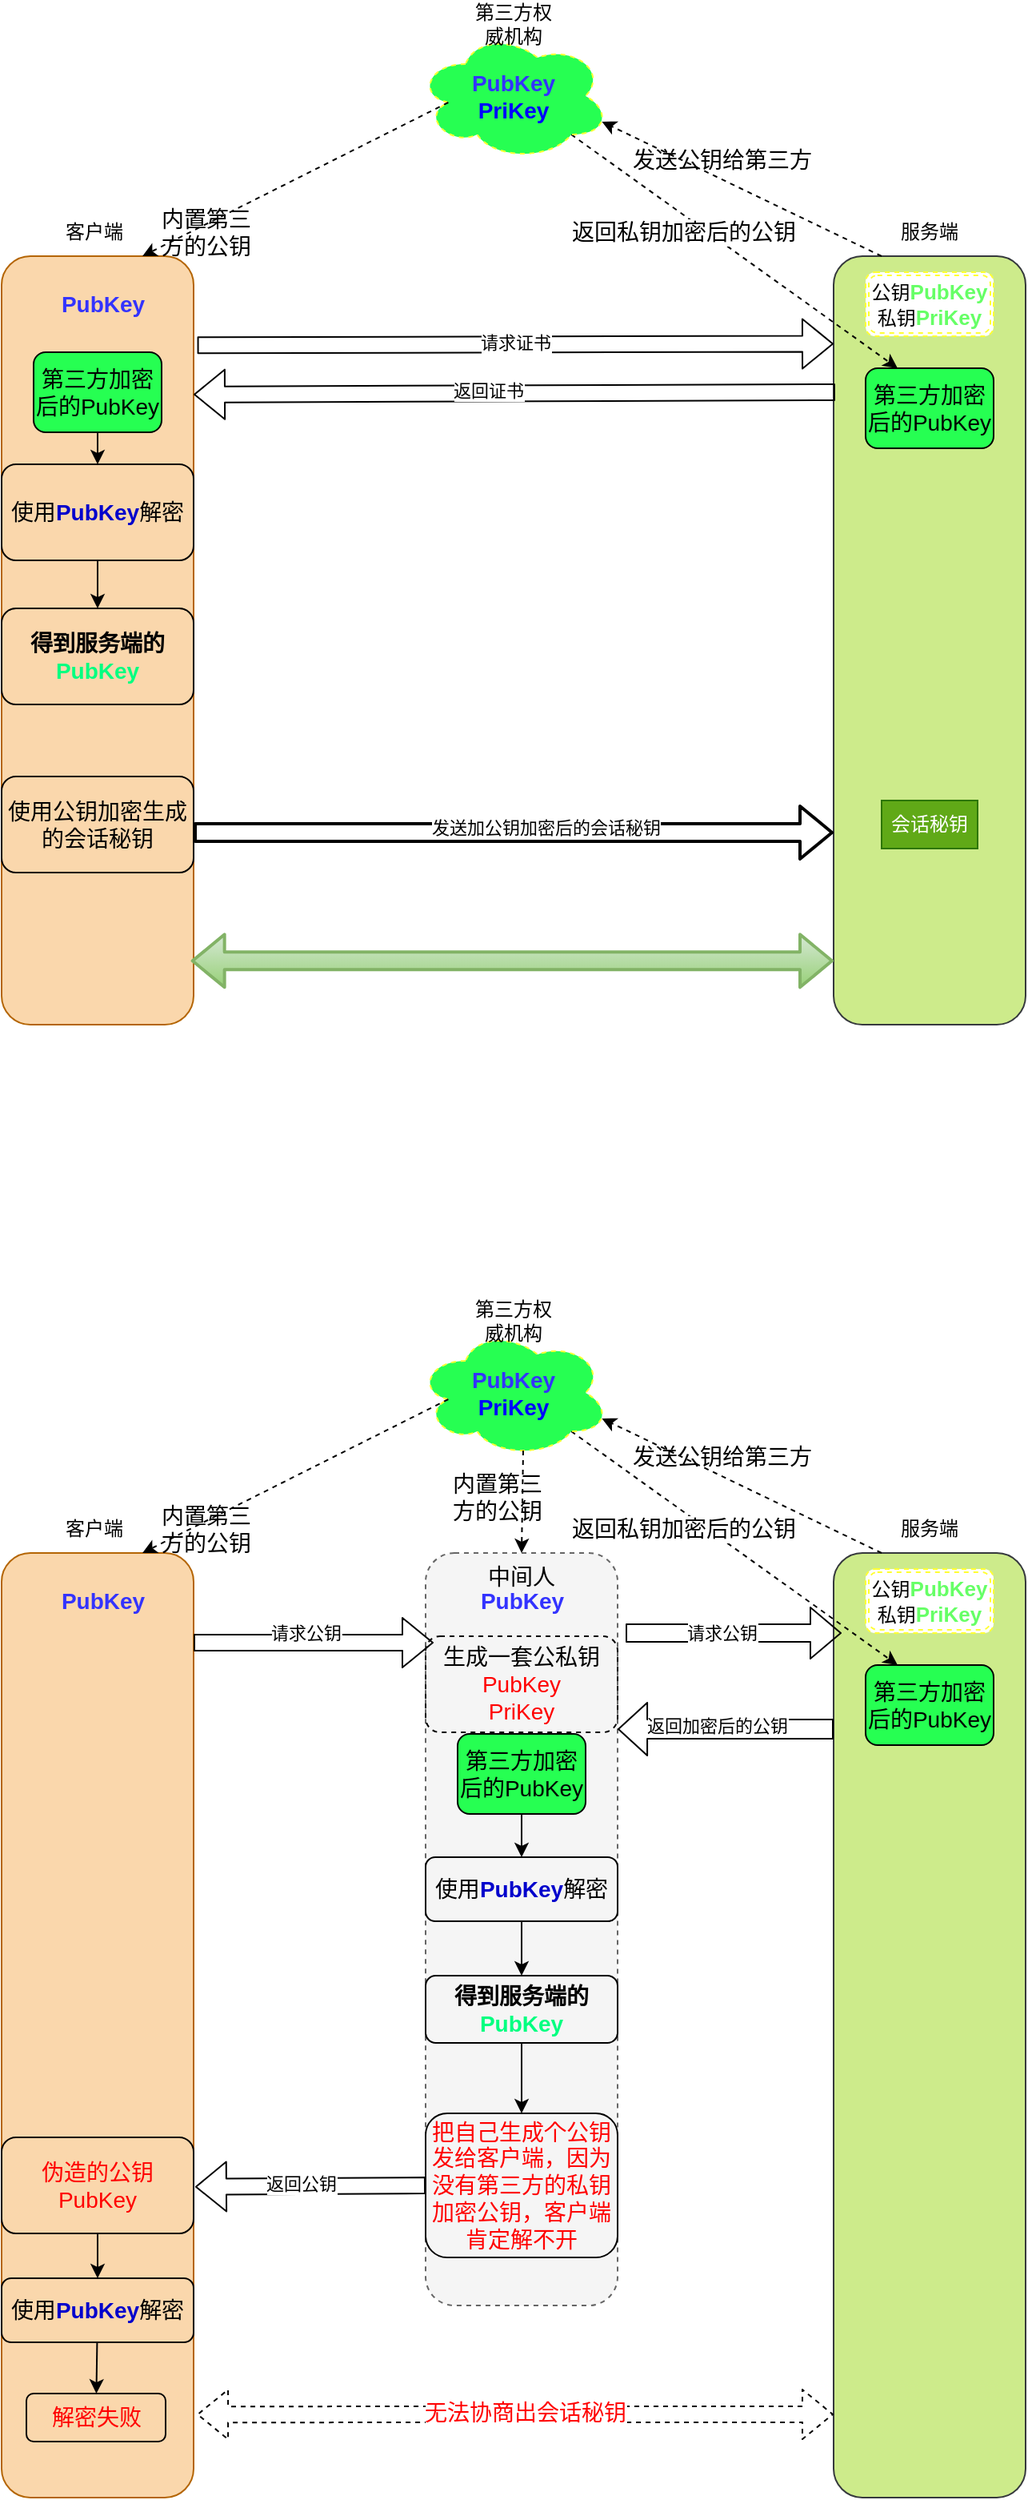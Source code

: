 <mxfile>
    <diagram id="f0R_gTmEbICUevjb02AO" name="借助第三方对公钥做非对称加密">
        <mxGraphModel dx="780" dy="599" grid="1" gridSize="10" guides="1" tooltips="1" connect="1" arrows="1" fold="1" page="1" pageScale="1" pageWidth="827" pageHeight="1169" math="0" shadow="0">
            <root>
                <mxCell id="kDPMOWYQrUD8QyIsPTHs-0"/>
                <mxCell id="kDPMOWYQrUD8QyIsPTHs-1" parent="kDPMOWYQrUD8QyIsPTHs-0"/>
                <mxCell id="MqwLXj8ViMFqXoTFp2Kj-30" value="" style="rounded=1;whiteSpace=wrap;html=1;fontSize=14;fontColor=#333333;fillColor=#f5f5f5;dashed=1;strokeColor=#666666;" parent="kDPMOWYQrUD8QyIsPTHs-1" vertex="1">
                    <mxGeometry x="345" y="970" width="120" height="470" as="geometry"/>
                </mxCell>
                <mxCell id="IW7lV43JxNSfuVdtLS3V-0" value="" style="rounded=1;whiteSpace=wrap;html=1;fillColor=#fad7ac;strokeColor=#b46504;" parent="kDPMOWYQrUD8QyIsPTHs-1" vertex="1">
                    <mxGeometry x="80" y="160" width="120" height="480" as="geometry"/>
                </mxCell>
                <mxCell id="IW7lV43JxNSfuVdtLS3V-1" value="" style="rounded=1;whiteSpace=wrap;html=1;fillColor=#cdeb8b;strokeColor=#36393d;" parent="kDPMOWYQrUD8QyIsPTHs-1" vertex="1">
                    <mxGeometry x="600" y="160" width="120" height="480" as="geometry"/>
                </mxCell>
                <mxCell id="IW7lV43JxNSfuVdtLS3V-3" value="" style="shape=flexArrow;endArrow=classic;html=1;exitX=1.019;exitY=0.116;exitDx=0;exitDy=0;exitPerimeter=0;entryX=0;entryY=0.114;entryDx=0;entryDy=0;entryPerimeter=0;" parent="kDPMOWYQrUD8QyIsPTHs-1" source="IW7lV43JxNSfuVdtLS3V-0" target="IW7lV43JxNSfuVdtLS3V-1" edge="1">
                    <mxGeometry width="50" height="50" relative="1" as="geometry">
                        <mxPoint x="230" y="260" as="sourcePoint"/>
                        <mxPoint x="280" y="210" as="targetPoint"/>
                    </mxGeometry>
                </mxCell>
                <mxCell id="IW7lV43JxNSfuVdtLS3V-4" value="请求证书" style="edgeLabel;html=1;align=center;verticalAlign=middle;resizable=0;points=[];" parent="IW7lV43JxNSfuVdtLS3V-3" vertex="1" connectable="0">
                    <mxGeometry x="0.212" y="1" relative="1" as="geometry">
                        <mxPoint x="-43" as="offset"/>
                    </mxGeometry>
                </mxCell>
                <mxCell id="IW7lV43JxNSfuVdtLS3V-5" value="" style="shape=flexArrow;endArrow=classic;html=1;exitX=0.008;exitY=0.177;exitDx=0;exitDy=0;entryX=1;entryY=0.18;entryDx=0;entryDy=0;exitPerimeter=0;entryPerimeter=0;" parent="kDPMOWYQrUD8QyIsPTHs-1" source="IW7lV43JxNSfuVdtLS3V-1" target="IW7lV43JxNSfuVdtLS3V-0" edge="1">
                    <mxGeometry width="50" height="50" relative="1" as="geometry">
                        <mxPoint x="480" y="350" as="sourcePoint"/>
                        <mxPoint x="530" y="300" as="targetPoint"/>
                    </mxGeometry>
                </mxCell>
                <mxCell id="IW7lV43JxNSfuVdtLS3V-6" value="返回证书" style="edgeLabel;html=1;align=center;verticalAlign=middle;resizable=0;points=[];" parent="IW7lV43JxNSfuVdtLS3V-5" vertex="1" connectable="0">
                    <mxGeometry x="0.083" y="-2" relative="1" as="geometry">
                        <mxPoint as="offset"/>
                    </mxGeometry>
                </mxCell>
                <mxCell id="IW7lV43JxNSfuVdtLS3V-14" value="会话秘钥" style="rounded=0;whiteSpace=wrap;html=1;fillColor=#60a917;fontColor=#ffffff;strokeColor=#2D7600;" parent="kDPMOWYQrUD8QyIsPTHs-1" vertex="1">
                    <mxGeometry x="630" y="500" width="60" height="30" as="geometry"/>
                </mxCell>
                <mxCell id="IW7lV43JxNSfuVdtLS3V-15" value="" style="shape=flexArrow;endArrow=classic;html=1;strokeWidth=2;exitX=1;exitY=0.75;exitDx=0;exitDy=0;entryX=0;entryY=0.75;entryDx=0;entryDy=0;" parent="kDPMOWYQrUD8QyIsPTHs-1" source="IW7lV43JxNSfuVdtLS3V-0" target="IW7lV43JxNSfuVdtLS3V-1" edge="1">
                    <mxGeometry width="50" height="50" relative="1" as="geometry">
                        <mxPoint x="240" y="540" as="sourcePoint"/>
                        <mxPoint x="290" y="490" as="targetPoint"/>
                    </mxGeometry>
                </mxCell>
                <mxCell id="IW7lV43JxNSfuVdtLS3V-16" value="发送加公钥加密后的会话秘钥" style="edgeLabel;html=1;align=center;verticalAlign=middle;resizable=0;points=[];" parent="IW7lV43JxNSfuVdtLS3V-15" vertex="1" connectable="0">
                    <mxGeometry x="0.097" y="3" relative="1" as="geometry">
                        <mxPoint as="offset"/>
                    </mxGeometry>
                </mxCell>
                <mxCell id="IW7lV43JxNSfuVdtLS3V-17" value="" style="shape=flexArrow;endArrow=classic;startArrow=classic;html=1;strokeWidth=2;entryX=0;entryY=0.917;entryDx=0;entryDy=0;entryPerimeter=0;exitX=0.986;exitY=0.917;exitDx=0;exitDy=0;exitPerimeter=0;fillColor=#d5e8d4;gradientColor=#97d077;strokeColor=#82b366;" parent="kDPMOWYQrUD8QyIsPTHs-1" source="IW7lV43JxNSfuVdtLS3V-0" target="IW7lV43JxNSfuVdtLS3V-1" edge="1">
                    <mxGeometry width="100" height="100" relative="1" as="geometry">
                        <mxPoint x="350" y="690" as="sourcePoint"/>
                        <mxPoint x="450" y="590" as="targetPoint"/>
                    </mxGeometry>
                </mxCell>
                <mxCell id="IW7lV43JxNSfuVdtLS3V-18" value="公钥&lt;font size=&quot;1&quot; color=&quot;#66ff66&quot;&gt;&lt;b style=&quot;font-size: 13px&quot;&gt;PubKey&lt;/b&gt;&lt;/font&gt;&lt;br&gt;私钥&lt;font style=&quot;font-size: 13px&quot; color=&quot;#66ff66&quot;&gt;&lt;b&gt;PriKey&lt;/b&gt;&lt;/font&gt;" style="shape=ext;double=1;rounded=1;whiteSpace=wrap;html=1;dashed=1;strokeColor=#FFFF33;" parent="kDPMOWYQrUD8QyIsPTHs-1" vertex="1">
                    <mxGeometry x="620" y="170" width="80" height="40" as="geometry"/>
                </mxCell>
                <mxCell id="QmeGcUXVcKmXf-QaNLtk-8" style="edgeStyle=none;html=1;exitX=0.8;exitY=0.8;exitDx=0;exitDy=0;exitPerimeter=0;entryX=0.25;entryY=0;entryDx=0;entryDy=0;dashed=1;fontSize=14;fontColor=#3333FF;" parent="kDPMOWYQrUD8QyIsPTHs-1" source="IW7lV43JxNSfuVdtLS3V-19" target="QmeGcUXVcKmXf-QaNLtk-10" edge="1">
                    <mxGeometry relative="1" as="geometry"/>
                </mxCell>
                <mxCell id="QmeGcUXVcKmXf-QaNLtk-9" value="返回私钥加密后的公钥" style="edgeLabel;html=1;align=center;verticalAlign=middle;resizable=0;points=[];fontSize=14;fontColor=#000000;" parent="QmeGcUXVcKmXf-QaNLtk-8" vertex="1" connectable="0">
                    <mxGeometry x="0.089" y="-2" relative="1" as="geometry">
                        <mxPoint x="-40" y="-20" as="offset"/>
                    </mxGeometry>
                </mxCell>
                <mxCell id="IW7lV43JxNSfuVdtLS3V-19" value="&lt;b style=&quot;font-size: 14px&quot;&gt;&lt;font color=&quot;#3333ff&quot; style=&quot;font-size: 14px&quot;&gt;PubKey&lt;/font&gt;&lt;br&gt;&lt;font style=&quot;font-size: 14px&quot; color=&quot;#0000ff&quot;&gt;PriKey&lt;/font&gt;&lt;/b&gt;" style="ellipse;shape=cloud;whiteSpace=wrap;html=1;dashed=1;strokeColor=#FFFF33;fillColor=#26FF52;" parent="kDPMOWYQrUD8QyIsPTHs-1" vertex="1">
                    <mxGeometry x="340" y="20" width="120" height="80" as="geometry"/>
                </mxCell>
                <mxCell id="IW7lV43JxNSfuVdtLS3V-21" value="第三方权威机构" style="text;html=1;strokeColor=none;fillColor=none;align=center;verticalAlign=middle;whiteSpace=wrap;rounded=0;dashed=1;" parent="kDPMOWYQrUD8QyIsPTHs-1" vertex="1">
                    <mxGeometry x="370" width="60" height="30" as="geometry"/>
                </mxCell>
                <mxCell id="IW7lV43JxNSfuVdtLS3V-22" value="客户端" style="text;html=1;strokeColor=none;fillColor=none;align=center;verticalAlign=middle;whiteSpace=wrap;rounded=0;dashed=1;" parent="kDPMOWYQrUD8QyIsPTHs-1" vertex="1">
                    <mxGeometry x="108" y="130" width="60" height="30" as="geometry"/>
                </mxCell>
                <mxCell id="IW7lV43JxNSfuVdtLS3V-23" value="服务端" style="text;html=1;strokeColor=none;fillColor=none;align=center;verticalAlign=middle;whiteSpace=wrap;rounded=0;dashed=1;" parent="kDPMOWYQrUD8QyIsPTHs-1" vertex="1">
                    <mxGeometry x="630" y="130" width="60" height="30" as="geometry"/>
                </mxCell>
                <mxCell id="QmeGcUXVcKmXf-QaNLtk-0" value="" style="endArrow=classic;html=1;fontSize=14;exitX=0.16;exitY=0.55;exitDx=0;exitDy=0;exitPerimeter=0;entryX=1;entryY=1;entryDx=0;entryDy=0;dashed=1;" parent="kDPMOWYQrUD8QyIsPTHs-1" source="IW7lV43JxNSfuVdtLS3V-19" target="IW7lV43JxNSfuVdtLS3V-22" edge="1">
                    <mxGeometry width="50" height="50" relative="1" as="geometry">
                        <mxPoint x="200" y="100" as="sourcePoint"/>
                        <mxPoint x="250" y="50" as="targetPoint"/>
                    </mxGeometry>
                </mxCell>
                <mxCell id="QmeGcUXVcKmXf-QaNLtk-2" value="内置第三方的公钥" style="text;html=1;strokeColor=none;fillColor=none;align=center;verticalAlign=middle;whiteSpace=wrap;rounded=0;fontSize=14;" parent="kDPMOWYQrUD8QyIsPTHs-1" vertex="1">
                    <mxGeometry x="177.5" y="130" width="60" height="30" as="geometry"/>
                </mxCell>
                <mxCell id="QmeGcUXVcKmXf-QaNLtk-3" value="&lt;b&gt;&lt;font color=&quot;#3333ff&quot;&gt;PubKey&lt;/font&gt;&lt;/b&gt;" style="text;html=1;align=center;verticalAlign=middle;resizable=0;points=[];autosize=1;strokeColor=none;fillColor=none;fontSize=14;" parent="kDPMOWYQrUD8QyIsPTHs-1" vertex="1">
                    <mxGeometry x="107.5" y="180" width="70" height="20" as="geometry"/>
                </mxCell>
                <mxCell id="QmeGcUXVcKmXf-QaNLtk-5" value="" style="endArrow=classic;html=1;dashed=1;fontSize=14;fontColor=#3333FF;entryX=0.96;entryY=0.7;entryDx=0;entryDy=0;entryPerimeter=0;exitX=0;exitY=1;exitDx=0;exitDy=0;" parent="kDPMOWYQrUD8QyIsPTHs-1" source="IW7lV43JxNSfuVdtLS3V-23" target="IW7lV43JxNSfuVdtLS3V-19" edge="1">
                    <mxGeometry width="50" height="50" relative="1" as="geometry">
                        <mxPoint x="450" y="220" as="sourcePoint"/>
                        <mxPoint x="500" y="170" as="targetPoint"/>
                    </mxGeometry>
                </mxCell>
                <mxCell id="QmeGcUXVcKmXf-QaNLtk-6" value="&lt;font color=&quot;#000000&quot;&gt;发送公钥给第三方&lt;/font&gt;" style="text;html=1;align=center;verticalAlign=middle;resizable=0;points=[];autosize=1;strokeColor=none;fillColor=none;fontSize=14;fontColor=#3333FF;" parent="kDPMOWYQrUD8QyIsPTHs-1" vertex="1">
                    <mxGeometry x="465" y="90" width="130" height="20" as="geometry"/>
                </mxCell>
                <mxCell id="QmeGcUXVcKmXf-QaNLtk-10" value="第三方加密后的PubKey" style="rounded=1;whiteSpace=wrap;html=1;fontSize=14;fontColor=#000000;fillColor=#26FF52;" parent="kDPMOWYQrUD8QyIsPTHs-1" vertex="1">
                    <mxGeometry x="620" y="230" width="80" height="50" as="geometry"/>
                </mxCell>
                <mxCell id="QmeGcUXVcKmXf-QaNLtk-12" value="PubKey" style="rounded=1;whiteSpace=wrap;html=1;fontSize=14;fontColor=#000000;fillColor=#26FF52;" parent="kDPMOWYQrUD8QyIsPTHs-1" vertex="1">
                    <mxGeometry x="108" y="230" width="70" height="20" as="geometry"/>
                </mxCell>
                <mxCell id="QmeGcUXVcKmXf-QaNLtk-18" style="edgeStyle=none;html=1;exitX=0.5;exitY=1;exitDx=0;exitDy=0;entryX=0.5;entryY=0;entryDx=0;entryDy=0;fontSize=14;fontColor=#000000;" parent="kDPMOWYQrUD8QyIsPTHs-1" source="QmeGcUXVcKmXf-QaNLtk-13" target="QmeGcUXVcKmXf-QaNLtk-15" edge="1">
                    <mxGeometry relative="1" as="geometry"/>
                </mxCell>
                <mxCell id="QmeGcUXVcKmXf-QaNLtk-13" value="第三方加密后的PubKey" style="rounded=1;whiteSpace=wrap;html=1;fontSize=14;fontColor=#000000;fillColor=#26FF52;" parent="kDPMOWYQrUD8QyIsPTHs-1" vertex="1">
                    <mxGeometry x="100" y="220" width="80" height="50" as="geometry"/>
                </mxCell>
                <mxCell id="QmeGcUXVcKmXf-QaNLtk-20" style="edgeStyle=none;html=1;exitX=0.5;exitY=1;exitDx=0;exitDy=0;entryX=0.5;entryY=0;entryDx=0;entryDy=0;fontSize=14;fontColor=#99FF99;" parent="kDPMOWYQrUD8QyIsPTHs-1" source="QmeGcUXVcKmXf-QaNLtk-15" target="QmeGcUXVcKmXf-QaNLtk-19" edge="1">
                    <mxGeometry relative="1" as="geometry"/>
                </mxCell>
                <mxCell id="QmeGcUXVcKmXf-QaNLtk-15" value="使用&lt;font color=&quot;#0000cc&quot;&gt;&lt;b&gt;PubKey&lt;/b&gt;&lt;/font&gt;解密" style="rounded=1;whiteSpace=wrap;html=1;fontSize=14;fontColor=#000000;fillColor=none;" parent="kDPMOWYQrUD8QyIsPTHs-1" vertex="1">
                    <mxGeometry x="80" y="290" width="120" height="60" as="geometry"/>
                </mxCell>
                <mxCell id="QmeGcUXVcKmXf-QaNLtk-19" value="&lt;b&gt;&lt;font style=&quot;font-size: 14px&quot;&gt;&lt;font color=&quot;#000000&quot;&gt;得到服务端的&lt;/font&gt;&lt;font color=&quot;#00ff80&quot;&gt;PubKey&lt;/font&gt;&lt;/font&gt;&lt;/b&gt;" style="rounded=1;whiteSpace=wrap;html=1;fontSize=13;fontColor=#66FF66;fillColor=none;" parent="kDPMOWYQrUD8QyIsPTHs-1" vertex="1">
                    <mxGeometry x="80" y="380" width="120" height="60" as="geometry"/>
                </mxCell>
                <mxCell id="QmeGcUXVcKmXf-QaNLtk-21" value="&lt;font color=&quot;#000000&quot;&gt;使用公钥加密生成的会话秘钥&lt;/font&gt;" style="rounded=1;whiteSpace=wrap;html=1;fontSize=14;fontColor=#00FF80;fillColor=none;" parent="kDPMOWYQrUD8QyIsPTHs-1" vertex="1">
                    <mxGeometry x="80" y="485" width="120" height="60" as="geometry"/>
                </mxCell>
                <mxCell id="MqwLXj8ViMFqXoTFp2Kj-0" value="" style="rounded=1;whiteSpace=wrap;html=1;fillColor=#fad7ac;strokeColor=#b46504;" parent="kDPMOWYQrUD8QyIsPTHs-1" vertex="1">
                    <mxGeometry x="80" y="970" width="120" height="590" as="geometry"/>
                </mxCell>
                <mxCell id="MqwLXj8ViMFqXoTFp2Kj-1" value="" style="rounded=1;whiteSpace=wrap;html=1;fillColor=#cdeb8b;strokeColor=#36393d;" parent="kDPMOWYQrUD8QyIsPTHs-1" vertex="1">
                    <mxGeometry x="600" y="970" width="120" height="590" as="geometry"/>
                </mxCell>
                <mxCell id="MqwLXj8ViMFqXoTFp2Kj-2" value="" style="shape=flexArrow;endArrow=classic;html=1;" parent="kDPMOWYQrUD8QyIsPTHs-1" edge="1">
                    <mxGeometry width="50" height="50" relative="1" as="geometry">
                        <mxPoint x="200" y="1026" as="sourcePoint"/>
                        <mxPoint x="350" y="1026" as="targetPoint"/>
                    </mxGeometry>
                </mxCell>
                <mxCell id="MqwLXj8ViMFqXoTFp2Kj-3" value="请求公钥" style="edgeLabel;html=1;align=center;verticalAlign=middle;resizable=0;points=[];" parent="MqwLXj8ViMFqXoTFp2Kj-2" vertex="1" connectable="0">
                    <mxGeometry x="0.212" y="1" relative="1" as="geometry">
                        <mxPoint x="-21" y="-5" as="offset"/>
                    </mxGeometry>
                </mxCell>
                <mxCell id="MqwLXj8ViMFqXoTFp2Kj-4" value="" style="shape=flexArrow;endArrow=classic;html=1;exitX=0;exitY=0.5;exitDx=0;exitDy=0;entryX=1.008;entryY=0.671;entryDx=0;entryDy=0;entryPerimeter=0;" parent="kDPMOWYQrUD8QyIsPTHs-1" source="MqwLXj8ViMFqXoTFp2Kj-46" target="MqwLXj8ViMFqXoTFp2Kj-0" edge="1">
                    <mxGeometry width="50" height="50" relative="1" as="geometry">
                        <mxPoint x="345" y="1090.5" as="sourcePoint"/>
                        <mxPoint x="200" y="1083" as="targetPoint"/>
                    </mxGeometry>
                </mxCell>
                <mxCell id="MqwLXj8ViMFqXoTFp2Kj-5" value="返回公钥" style="edgeLabel;html=1;align=center;verticalAlign=middle;resizable=0;points=[];" parent="MqwLXj8ViMFqXoTFp2Kj-4" vertex="1" connectable="0">
                    <mxGeometry x="0.083" y="-2" relative="1" as="geometry">
                        <mxPoint as="offset"/>
                    </mxGeometry>
                </mxCell>
                <mxCell id="MqwLXj8ViMFqXoTFp2Kj-10" value="公钥&lt;font size=&quot;1&quot; color=&quot;#66ff66&quot;&gt;&lt;b style=&quot;font-size: 13px&quot;&gt;PubKey&lt;/b&gt;&lt;/font&gt;&lt;br&gt;私钥&lt;font style=&quot;font-size: 13px&quot; color=&quot;#66ff66&quot;&gt;&lt;b&gt;PriKey&lt;/b&gt;&lt;/font&gt;" style="shape=ext;double=1;rounded=1;whiteSpace=wrap;html=1;dashed=1;strokeColor=#FFFF33;" parent="kDPMOWYQrUD8QyIsPTHs-1" vertex="1">
                    <mxGeometry x="620" y="980" width="80" height="40" as="geometry"/>
                </mxCell>
                <mxCell id="MqwLXj8ViMFqXoTFp2Kj-11" style="edgeStyle=none;html=1;exitX=0.8;exitY=0.8;exitDx=0;exitDy=0;exitPerimeter=0;entryX=0.25;entryY=0;entryDx=0;entryDy=0;dashed=1;fontSize=14;fontColor=#3333FF;" parent="kDPMOWYQrUD8QyIsPTHs-1" source="MqwLXj8ViMFqXoTFp2Kj-13" target="MqwLXj8ViMFqXoTFp2Kj-22" edge="1">
                    <mxGeometry relative="1" as="geometry"/>
                </mxCell>
                <mxCell id="MqwLXj8ViMFqXoTFp2Kj-12" value="返回私钥加密后的公钥" style="edgeLabel;html=1;align=center;verticalAlign=middle;resizable=0;points=[];fontSize=14;fontColor=#000000;" parent="MqwLXj8ViMFqXoTFp2Kj-11" vertex="1" connectable="0">
                    <mxGeometry x="0.089" y="-2" relative="1" as="geometry">
                        <mxPoint x="-40" y="-20" as="offset"/>
                    </mxGeometry>
                </mxCell>
                <mxCell id="MqwLXj8ViMFqXoTFp2Kj-13" value="&lt;b style=&quot;font-size: 14px&quot;&gt;&lt;font color=&quot;#3333ff&quot; style=&quot;font-size: 14px&quot;&gt;PubKey&lt;/font&gt;&lt;br&gt;&lt;font style=&quot;font-size: 14px&quot; color=&quot;#0000ff&quot;&gt;PriKey&lt;/font&gt;&lt;/b&gt;" style="ellipse;shape=cloud;whiteSpace=wrap;html=1;dashed=1;strokeColor=#FFFF33;fillColor=#26FF52;" parent="kDPMOWYQrUD8QyIsPTHs-1" vertex="1">
                    <mxGeometry x="340" y="830" width="120" height="80" as="geometry"/>
                </mxCell>
                <mxCell id="MqwLXj8ViMFqXoTFp2Kj-14" value="第三方权威机构" style="text;html=1;strokeColor=none;fillColor=none;align=center;verticalAlign=middle;whiteSpace=wrap;rounded=0;dashed=1;" parent="kDPMOWYQrUD8QyIsPTHs-1" vertex="1">
                    <mxGeometry x="370" y="810" width="60" height="30" as="geometry"/>
                </mxCell>
                <mxCell id="MqwLXj8ViMFqXoTFp2Kj-15" value="客户端" style="text;html=1;strokeColor=none;fillColor=none;align=center;verticalAlign=middle;whiteSpace=wrap;rounded=0;dashed=1;" parent="kDPMOWYQrUD8QyIsPTHs-1" vertex="1">
                    <mxGeometry x="108" y="940" width="60" height="30" as="geometry"/>
                </mxCell>
                <mxCell id="MqwLXj8ViMFqXoTFp2Kj-16" value="服务端" style="text;html=1;strokeColor=none;fillColor=none;align=center;verticalAlign=middle;whiteSpace=wrap;rounded=0;dashed=1;" parent="kDPMOWYQrUD8QyIsPTHs-1" vertex="1">
                    <mxGeometry x="630" y="940" width="60" height="30" as="geometry"/>
                </mxCell>
                <mxCell id="MqwLXj8ViMFqXoTFp2Kj-17" value="" style="endArrow=classic;html=1;fontSize=14;exitX=0.16;exitY=0.55;exitDx=0;exitDy=0;exitPerimeter=0;entryX=1;entryY=1;entryDx=0;entryDy=0;dashed=1;" parent="kDPMOWYQrUD8QyIsPTHs-1" source="MqwLXj8ViMFqXoTFp2Kj-13" target="MqwLXj8ViMFqXoTFp2Kj-15" edge="1">
                    <mxGeometry width="50" height="50" relative="1" as="geometry">
                        <mxPoint x="200" y="910" as="sourcePoint"/>
                        <mxPoint x="250" y="860" as="targetPoint"/>
                    </mxGeometry>
                </mxCell>
                <mxCell id="MqwLXj8ViMFqXoTFp2Kj-18" value="内置第三方的公钥" style="text;html=1;strokeColor=none;fillColor=none;align=center;verticalAlign=middle;whiteSpace=wrap;rounded=0;fontSize=14;" parent="kDPMOWYQrUD8QyIsPTHs-1" vertex="1">
                    <mxGeometry x="177.5" y="940" width="60" height="30" as="geometry"/>
                </mxCell>
                <mxCell id="MqwLXj8ViMFqXoTFp2Kj-19" value="&lt;b&gt;&lt;font color=&quot;#3333ff&quot;&gt;PubKey&lt;/font&gt;&lt;/b&gt;" style="text;html=1;align=center;verticalAlign=middle;resizable=0;points=[];autosize=1;strokeColor=none;fillColor=none;fontSize=14;" parent="kDPMOWYQrUD8QyIsPTHs-1" vertex="1">
                    <mxGeometry x="107.5" y="990" width="70" height="20" as="geometry"/>
                </mxCell>
                <mxCell id="MqwLXj8ViMFqXoTFp2Kj-20" value="" style="endArrow=classic;html=1;dashed=1;fontSize=14;fontColor=#3333FF;entryX=0.96;entryY=0.7;entryDx=0;entryDy=0;entryPerimeter=0;exitX=0;exitY=1;exitDx=0;exitDy=0;" parent="kDPMOWYQrUD8QyIsPTHs-1" source="MqwLXj8ViMFqXoTFp2Kj-16" target="MqwLXj8ViMFqXoTFp2Kj-13" edge="1">
                    <mxGeometry width="50" height="50" relative="1" as="geometry">
                        <mxPoint x="450" y="1030" as="sourcePoint"/>
                        <mxPoint x="500" y="980" as="targetPoint"/>
                    </mxGeometry>
                </mxCell>
                <mxCell id="MqwLXj8ViMFqXoTFp2Kj-21" value="&lt;font color=&quot;#000000&quot;&gt;发送公钥给第三方&lt;/font&gt;" style="text;html=1;align=center;verticalAlign=middle;resizable=0;points=[];autosize=1;strokeColor=none;fillColor=none;fontSize=14;fontColor=#3333FF;" parent="kDPMOWYQrUD8QyIsPTHs-1" vertex="1">
                    <mxGeometry x="465" y="900" width="130" height="20" as="geometry"/>
                </mxCell>
                <mxCell id="MqwLXj8ViMFqXoTFp2Kj-22" value="第三方加密后的PubKey" style="rounded=1;whiteSpace=wrap;html=1;fontSize=14;fontColor=#000000;fillColor=#26FF52;" parent="kDPMOWYQrUD8QyIsPTHs-1" vertex="1">
                    <mxGeometry x="620" y="1040" width="80" height="50" as="geometry"/>
                </mxCell>
                <mxCell id="MqwLXj8ViMFqXoTFp2Kj-26" style="edgeStyle=none;html=1;exitX=0.5;exitY=1;exitDx=0;exitDy=0;entryX=0.5;entryY=0;entryDx=0;entryDy=0;fontSize=14;fontColor=#99FF99;" parent="kDPMOWYQrUD8QyIsPTHs-1" edge="1">
                    <mxGeometry relative="1" as="geometry">
                        <mxPoint x="140" y="1160" as="sourcePoint"/>
                    </mxGeometry>
                </mxCell>
                <mxCell id="MqwLXj8ViMFqXoTFp2Kj-31" value="中间人" style="text;html=1;strokeColor=none;fillColor=none;align=center;verticalAlign=middle;whiteSpace=wrap;rounded=0;dashed=1;fontSize=14;fontColor=#000000;" parent="kDPMOWYQrUD8QyIsPTHs-1" vertex="1">
                    <mxGeometry x="375" y="970" width="60" height="30" as="geometry"/>
                </mxCell>
                <mxCell id="MqwLXj8ViMFqXoTFp2Kj-32" value="" style="shape=flexArrow;endArrow=classic;html=1;width=11;endSize=6;" parent="kDPMOWYQrUD8QyIsPTHs-1" edge="1">
                    <mxGeometry width="50" height="50" relative="1" as="geometry">
                        <mxPoint x="470" y="1020" as="sourcePoint"/>
                        <mxPoint x="605" y="1020" as="targetPoint"/>
                    </mxGeometry>
                </mxCell>
                <mxCell id="MqwLXj8ViMFqXoTFp2Kj-33" value="请求公钥" style="edgeLabel;html=1;align=center;verticalAlign=middle;resizable=0;points=[];" parent="MqwLXj8ViMFqXoTFp2Kj-32" vertex="1" connectable="0">
                    <mxGeometry x="0.212" y="1" relative="1" as="geometry">
                        <mxPoint x="-22" y="1" as="offset"/>
                    </mxGeometry>
                </mxCell>
                <mxCell id="MqwLXj8ViMFqXoTFp2Kj-34" value="" style="endArrow=classic;html=1;fontSize=14;entryX=0.5;entryY=0;entryDx=0;entryDy=0;dashed=1;exitX=0.55;exitY=0.95;exitDx=0;exitDy=0;exitPerimeter=0;" parent="kDPMOWYQrUD8QyIsPTHs-1" source="MqwLXj8ViMFqXoTFp2Kj-13" target="MqwLXj8ViMFqXoTFp2Kj-31" edge="1">
                    <mxGeometry width="50" height="50" relative="1" as="geometry">
                        <mxPoint x="436.2" y="870" as="sourcePoint"/>
                        <mxPoint x="280" y="950" as="targetPoint"/>
                    </mxGeometry>
                </mxCell>
                <mxCell id="MqwLXj8ViMFqXoTFp2Kj-35" value="内置第三方的公钥" style="text;html=1;strokeColor=none;fillColor=none;align=center;verticalAlign=middle;whiteSpace=wrap;rounded=0;fontSize=14;" parent="kDPMOWYQrUD8QyIsPTHs-1" vertex="1">
                    <mxGeometry x="360" y="920" width="60" height="30" as="geometry"/>
                </mxCell>
                <mxCell id="MqwLXj8ViMFqXoTFp2Kj-37" value="" style="shape=flexArrow;endArrow=classic;html=1;width=12;endSize=5.68;" parent="kDPMOWYQrUD8QyIsPTHs-1" edge="1">
                    <mxGeometry width="50" height="50" relative="1" as="geometry">
                        <mxPoint x="600" y="1080" as="sourcePoint"/>
                        <mxPoint x="465" y="1080" as="targetPoint"/>
                    </mxGeometry>
                </mxCell>
                <mxCell id="MqwLXj8ViMFqXoTFp2Kj-38" value="返回加密后的公钥" style="edgeLabel;html=1;align=center;verticalAlign=middle;resizable=0;points=[];" parent="MqwLXj8ViMFqXoTFp2Kj-37" vertex="1" connectable="0">
                    <mxGeometry x="0.083" y="-2" relative="1" as="geometry">
                        <mxPoint as="offset"/>
                    </mxGeometry>
                </mxCell>
                <mxCell id="MqwLXj8ViMFqXoTFp2Kj-42" value="" style="edgeStyle=none;html=1;fontSize=14;fontColor=#FF0000;" parent="kDPMOWYQrUD8QyIsPTHs-1" source="MqwLXj8ViMFqXoTFp2Kj-39" target="MqwLXj8ViMFqXoTFp2Kj-41" edge="1">
                    <mxGeometry relative="1" as="geometry"/>
                </mxCell>
                <mxCell id="MqwLXj8ViMFqXoTFp2Kj-39" value="生成一套公私钥&lt;br&gt;&lt;font color=&quot;#ff0000&quot;&gt;PubKey&lt;/font&gt;&lt;br&gt;&lt;font color=&quot;#ff0000&quot;&gt;PriKey&lt;/font&gt;" style="rounded=1;whiteSpace=wrap;html=1;dashed=1;fontSize=14;fontColor=#000000;fillColor=none;" parent="kDPMOWYQrUD8QyIsPTHs-1" vertex="1">
                    <mxGeometry x="345" y="1022" width="120" height="60" as="geometry"/>
                </mxCell>
                <mxCell id="MqwLXj8ViMFqXoTFp2Kj-40" value="&lt;b&gt;&lt;font color=&quot;#3333ff&quot;&gt;PubKey&lt;/font&gt;&lt;/b&gt;" style="text;html=1;align=center;verticalAlign=middle;resizable=0;points=[];autosize=1;strokeColor=none;fillColor=none;fontSize=14;" parent="kDPMOWYQrUD8QyIsPTHs-1" vertex="1">
                    <mxGeometry x="370" y="990" width="70" height="20" as="geometry"/>
                </mxCell>
                <mxCell id="MqwLXj8ViMFqXoTFp2Kj-44" value="" style="edgeStyle=none;html=1;fontSize=14;fontColor=#FF0000;" parent="kDPMOWYQrUD8QyIsPTHs-1" source="MqwLXj8ViMFqXoTFp2Kj-41" target="MqwLXj8ViMFqXoTFp2Kj-43" edge="1">
                    <mxGeometry relative="1" as="geometry"/>
                </mxCell>
                <mxCell id="MqwLXj8ViMFqXoTFp2Kj-41" value="&lt;span&gt;使用&lt;/span&gt;&lt;font color=&quot;#0000cc&quot;&gt;&lt;b&gt;PubKey&lt;/b&gt;&lt;/font&gt;&lt;span&gt;解密&lt;/span&gt;" style="whiteSpace=wrap;html=1;fontSize=14;fillColor=none;fontColor=#000000;rounded=1;" parent="kDPMOWYQrUD8QyIsPTHs-1" vertex="1">
                    <mxGeometry x="345" y="1160" width="120" height="40" as="geometry"/>
                </mxCell>
                <mxCell id="MqwLXj8ViMFqXoTFp2Kj-47" value="" style="edgeStyle=none;html=1;fontSize=14;fontColor=#FF0000;" parent="kDPMOWYQrUD8QyIsPTHs-1" source="MqwLXj8ViMFqXoTFp2Kj-43" target="MqwLXj8ViMFqXoTFp2Kj-46" edge="1">
                    <mxGeometry relative="1" as="geometry"/>
                </mxCell>
                <mxCell id="MqwLXj8ViMFqXoTFp2Kj-43" value="&lt;b&gt;&lt;font style=&quot;font-size: 14px&quot;&gt;&lt;font color=&quot;#000000&quot;&gt;得到服务端的&lt;/font&gt;&lt;font color=&quot;#00ff80&quot;&gt;PubKey&lt;/font&gt;&lt;/font&gt;&lt;/b&gt;" style="rounded=1;whiteSpace=wrap;html=1;fontSize=13;fontColor=#66FF66;fillColor=none;" parent="kDPMOWYQrUD8QyIsPTHs-1" vertex="1">
                    <mxGeometry x="345" y="1234" width="120" height="42" as="geometry"/>
                </mxCell>
                <mxCell id="MqwLXj8ViMFqXoTFp2Kj-45" value="第三方加密后的PubKey" style="rounded=1;whiteSpace=wrap;html=1;fontSize=14;fontColor=#000000;fillColor=#26FF52;" parent="kDPMOWYQrUD8QyIsPTHs-1" vertex="1">
                    <mxGeometry x="365" y="1083" width="80" height="50" as="geometry"/>
                </mxCell>
                <mxCell id="MqwLXj8ViMFqXoTFp2Kj-46" value="把自己生成个公钥发给客户端，因为没有第三方的私钥加密公钥，客户端肯定解不开" style="rounded=1;whiteSpace=wrap;html=1;fontSize=14;fontColor=#FF0000;fillColor=none;" parent="kDPMOWYQrUD8QyIsPTHs-1" vertex="1">
                    <mxGeometry x="345" y="1320" width="120" height="90" as="geometry"/>
                </mxCell>
                <mxCell id="MqwLXj8ViMFqXoTFp2Kj-54" value="" style="edgeStyle=none;html=1;fontSize=14;fontColor=#FF0000;" parent="kDPMOWYQrUD8QyIsPTHs-1" source="MqwLXj8ViMFqXoTFp2Kj-52" target="MqwLXj8ViMFqXoTFp2Kj-53" edge="1">
                    <mxGeometry relative="1" as="geometry"/>
                </mxCell>
                <mxCell id="MqwLXj8ViMFqXoTFp2Kj-52" value="伪造的公钥&lt;br&gt;PubKey" style="rounded=1;whiteSpace=wrap;html=1;fontSize=14;fontColor=#FF0000;fillColor=none;" parent="kDPMOWYQrUD8QyIsPTHs-1" vertex="1">
                    <mxGeometry x="80" y="1335" width="120" height="60" as="geometry"/>
                </mxCell>
                <mxCell id="MqwLXj8ViMFqXoTFp2Kj-57" value="" style="edgeStyle=none;html=1;fontSize=14;fontColor=#FF0000;" parent="kDPMOWYQrUD8QyIsPTHs-1" source="MqwLXj8ViMFqXoTFp2Kj-53" target="MqwLXj8ViMFqXoTFp2Kj-56" edge="1">
                    <mxGeometry relative="1" as="geometry"/>
                </mxCell>
                <mxCell id="MqwLXj8ViMFqXoTFp2Kj-53" value="&lt;span&gt;使用&lt;/span&gt;&lt;font color=&quot;#0000cc&quot;&gt;&lt;b&gt;PubKey&lt;/b&gt;&lt;/font&gt;&lt;span&gt;解密&lt;/span&gt;" style="whiteSpace=wrap;html=1;fontSize=14;fillColor=none;fontColor=#000000;rounded=1;" parent="kDPMOWYQrUD8QyIsPTHs-1" vertex="1">
                    <mxGeometry x="80" y="1423" width="120" height="40" as="geometry"/>
                </mxCell>
                <mxCell id="MqwLXj8ViMFqXoTFp2Kj-56" value="解密失败" style="rounded=1;whiteSpace=wrap;html=1;fontSize=14;fontColor=#FF0000;fillColor=none;" parent="kDPMOWYQrUD8QyIsPTHs-1" vertex="1">
                    <mxGeometry x="95.5" y="1495" width="87" height="30" as="geometry"/>
                </mxCell>
                <mxCell id="MqwLXj8ViMFqXoTFp2Kj-58" value="" style="shape=flexArrow;endArrow=classic;startArrow=classic;html=1;fontSize=14;fontColor=#FF0000;exitX=1.017;exitY=0.912;exitDx=0;exitDy=0;exitPerimeter=0;dashed=1;" parent="kDPMOWYQrUD8QyIsPTHs-1" source="MqwLXj8ViMFqXoTFp2Kj-0" edge="1">
                    <mxGeometry width="100" height="100" relative="1" as="geometry">
                        <mxPoint x="310" y="1600" as="sourcePoint"/>
                        <mxPoint x="600" y="1508" as="targetPoint"/>
                    </mxGeometry>
                </mxCell>
                <mxCell id="MqwLXj8ViMFqXoTFp2Kj-59" value="无法协商出会话秘钥" style="edgeLabel;html=1;align=center;verticalAlign=middle;resizable=0;points=[];fontSize=14;fontColor=#FF0000;" parent="MqwLXj8ViMFqXoTFp2Kj-58" vertex="1" connectable="0">
                    <mxGeometry x="0.2" y="1" relative="1" as="geometry">
                        <mxPoint x="-34" as="offset"/>
                    </mxGeometry>
                </mxCell>
            </root>
        </mxGraphModel>
    </diagram>
    <diagram id="ksLpfcfbEuLMvqIKvhuf" name="Page-1">
        <mxGraphModel dx="780" dy="599" grid="1" gridSize="10" guides="1" tooltips="1" connect="1" arrows="1" fold="1" page="1" pageScale="1" pageWidth="827" pageHeight="1169" math="0" shadow="0">
            <root>
                <mxCell id="0"/>
                <mxCell id="1" parent="0"/>
                <mxCell id="jeaD1Xtawz4DfEnRcTAL-1" value="" style="rounded=1;whiteSpace=wrap;html=1;fillColor=#fad7ac;strokeColor=#b46504;" parent="1" vertex="1">
                    <mxGeometry x="80" y="160" width="120" height="480" as="geometry"/>
                </mxCell>
                <mxCell id="jeaD1Xtawz4DfEnRcTAL-2" value="" style="rounded=1;whiteSpace=wrap;html=1;fillColor=#cdeb8b;strokeColor=#36393d;" parent="1" vertex="1">
                    <mxGeometry x="600" y="160" width="120" height="480" as="geometry"/>
                </mxCell>
                <mxCell id="2" value="证书" style="rounded=0;whiteSpace=wrap;html=1;fillColor=#60a917;fontColor=#ffffff;strokeColor=#2D7600;" parent="1" vertex="1">
                    <mxGeometry x="630" y="180" width="60" height="30" as="geometry"/>
                </mxCell>
                <mxCell id="3" value="" style="shape=flexArrow;endArrow=classic;html=1;exitX=1.019;exitY=0.116;exitDx=0;exitDy=0;exitPerimeter=0;entryX=0;entryY=0.114;entryDx=0;entryDy=0;entryPerimeter=0;" parent="1" source="jeaD1Xtawz4DfEnRcTAL-1" target="jeaD1Xtawz4DfEnRcTAL-2" edge="1">
                    <mxGeometry width="50" height="50" relative="1" as="geometry">
                        <mxPoint x="230" y="260" as="sourcePoint"/>
                        <mxPoint x="280" y="210" as="targetPoint"/>
                    </mxGeometry>
                </mxCell>
                <mxCell id="4" value="请求证书" style="edgeLabel;html=1;align=center;verticalAlign=middle;resizable=0;points=[];" parent="3" vertex="1" connectable="0">
                    <mxGeometry x="0.212" y="1" relative="1" as="geometry">
                        <mxPoint x="-43" as="offset"/>
                    </mxGeometry>
                </mxCell>
                <mxCell id="5" value="" style="shape=flexArrow;endArrow=classic;html=1;exitX=0;exitY=0.25;exitDx=0;exitDy=0;entryX=1;entryY=0.25;entryDx=0;entryDy=0;" parent="1" source="jeaD1Xtawz4DfEnRcTAL-2" target="jeaD1Xtawz4DfEnRcTAL-1" edge="1">
                    <mxGeometry width="50" height="50" relative="1" as="geometry">
                        <mxPoint x="480" y="350" as="sourcePoint"/>
                        <mxPoint x="530" y="300" as="targetPoint"/>
                    </mxGeometry>
                </mxCell>
                <mxCell id="6" value="返回证书" style="edgeLabel;html=1;align=center;verticalAlign=middle;resizable=0;points=[];" parent="5" vertex="1" connectable="0">
                    <mxGeometry x="0.083" y="-2" relative="1" as="geometry">
                        <mxPoint as="offset"/>
                    </mxGeometry>
                </mxCell>
                <mxCell id="12" style="edgeStyle=none;html=1;exitX=0.5;exitY=1;exitDx=0;exitDy=0;entryX=0.5;entryY=0;entryDx=0;entryDy=0;fillColor=#d5e8d4;strokeColor=#82b366;gradientColor=#97d077;strokeWidth=2;" parent="1" source="7" target="11" edge="1">
                    <mxGeometry relative="1" as="geometry"/>
                </mxCell>
                <mxCell id="7" value="证书" style="rounded=0;whiteSpace=wrap;html=1;fillColor=#60a917;fontColor=#ffffff;strokeColor=#2D7600;" parent="1" vertex="1">
                    <mxGeometry x="107.5" y="260" width="60" height="30" as="geometry"/>
                </mxCell>
                <mxCell id="14" style="edgeStyle=none;html=1;exitX=0.5;exitY=1;exitDx=0;exitDy=0;entryX=0.5;entryY=0;entryDx=0;entryDy=0;strokeWidth=2;fillColor=#d5e8d4;gradientColor=#97d077;strokeColor=#82b366;" parent="1" source="11" target="13" edge="1">
                    <mxGeometry relative="1" as="geometry"/>
                </mxCell>
                <mxCell id="11" value="验证证书的合法性" style="shape=process;whiteSpace=wrap;html=1;backgroundOutline=1;" parent="1" vertex="1">
                    <mxGeometry x="97.5" y="340" width="80" height="50" as="geometry"/>
                </mxCell>
                <mxCell id="16" style="edgeStyle=none;html=1;exitX=0.5;exitY=1;exitDx=0;exitDy=0;entryX=0.5;entryY=0;entryDx=0;entryDy=0;strokeWidth=2;fillColor=#d5e8d4;gradientColor=#97d077;strokeColor=#82b366;" parent="1" source="13" target="15" edge="1">
                    <mxGeometry relative="1" as="geometry"/>
                </mxCell>
                <mxCell id="13" value="公钥" style="rounded=1;whiteSpace=wrap;html=1;" parent="1" vertex="1">
                    <mxGeometry x="107.5" y="430" width="60" height="30" as="geometry"/>
                </mxCell>
                <mxCell id="15" value="生成会话秘钥，并用公钥加密" style="rounded=1;whiteSpace=wrap;html=1;" parent="1" vertex="1">
                    <mxGeometry x="90" y="490" width="95" height="50" as="geometry"/>
                </mxCell>
                <mxCell id="19" value="会话秘钥" style="rounded=0;whiteSpace=wrap;html=1;fillColor=#60a917;fontColor=#ffffff;strokeColor=#2D7600;" parent="1" vertex="1">
                    <mxGeometry x="630" y="500" width="60" height="30" as="geometry"/>
                </mxCell>
                <mxCell id="20" value="" style="shape=flexArrow;endArrow=classic;html=1;strokeWidth=2;exitX=1;exitY=0.75;exitDx=0;exitDy=0;entryX=0;entryY=0.75;entryDx=0;entryDy=0;" parent="1" source="jeaD1Xtawz4DfEnRcTAL-1" target="jeaD1Xtawz4DfEnRcTAL-2" edge="1">
                    <mxGeometry width="50" height="50" relative="1" as="geometry">
                        <mxPoint x="240" y="540" as="sourcePoint"/>
                        <mxPoint x="290" y="490" as="targetPoint"/>
                    </mxGeometry>
                </mxCell>
                <mxCell id="21" value="发送加公钥加密后的会话秘钥" style="edgeLabel;html=1;align=center;verticalAlign=middle;resizable=0;points=[];" parent="20" vertex="1" connectable="0">
                    <mxGeometry x="0.097" y="3" relative="1" as="geometry">
                        <mxPoint as="offset"/>
                    </mxGeometry>
                </mxCell>
                <mxCell id="22" value="" style="shape=flexArrow;endArrow=classic;startArrow=classic;html=1;strokeWidth=2;entryX=0;entryY=0.917;entryDx=0;entryDy=0;entryPerimeter=0;exitX=0.986;exitY=0.917;exitDx=0;exitDy=0;exitPerimeter=0;fillColor=#d5e8d4;gradientColor=#97d077;strokeColor=#82b366;" parent="1" source="jeaD1Xtawz4DfEnRcTAL-1" target="jeaD1Xtawz4DfEnRcTAL-2" edge="1">
                    <mxGeometry width="100" height="100" relative="1" as="geometry">
                        <mxPoint x="350" y="690" as="sourcePoint"/>
                        <mxPoint x="450" y="590" as="targetPoint"/>
                    </mxGeometry>
                </mxCell>
            </root>
        </mxGraphModel>
    </diagram>
</mxfile>